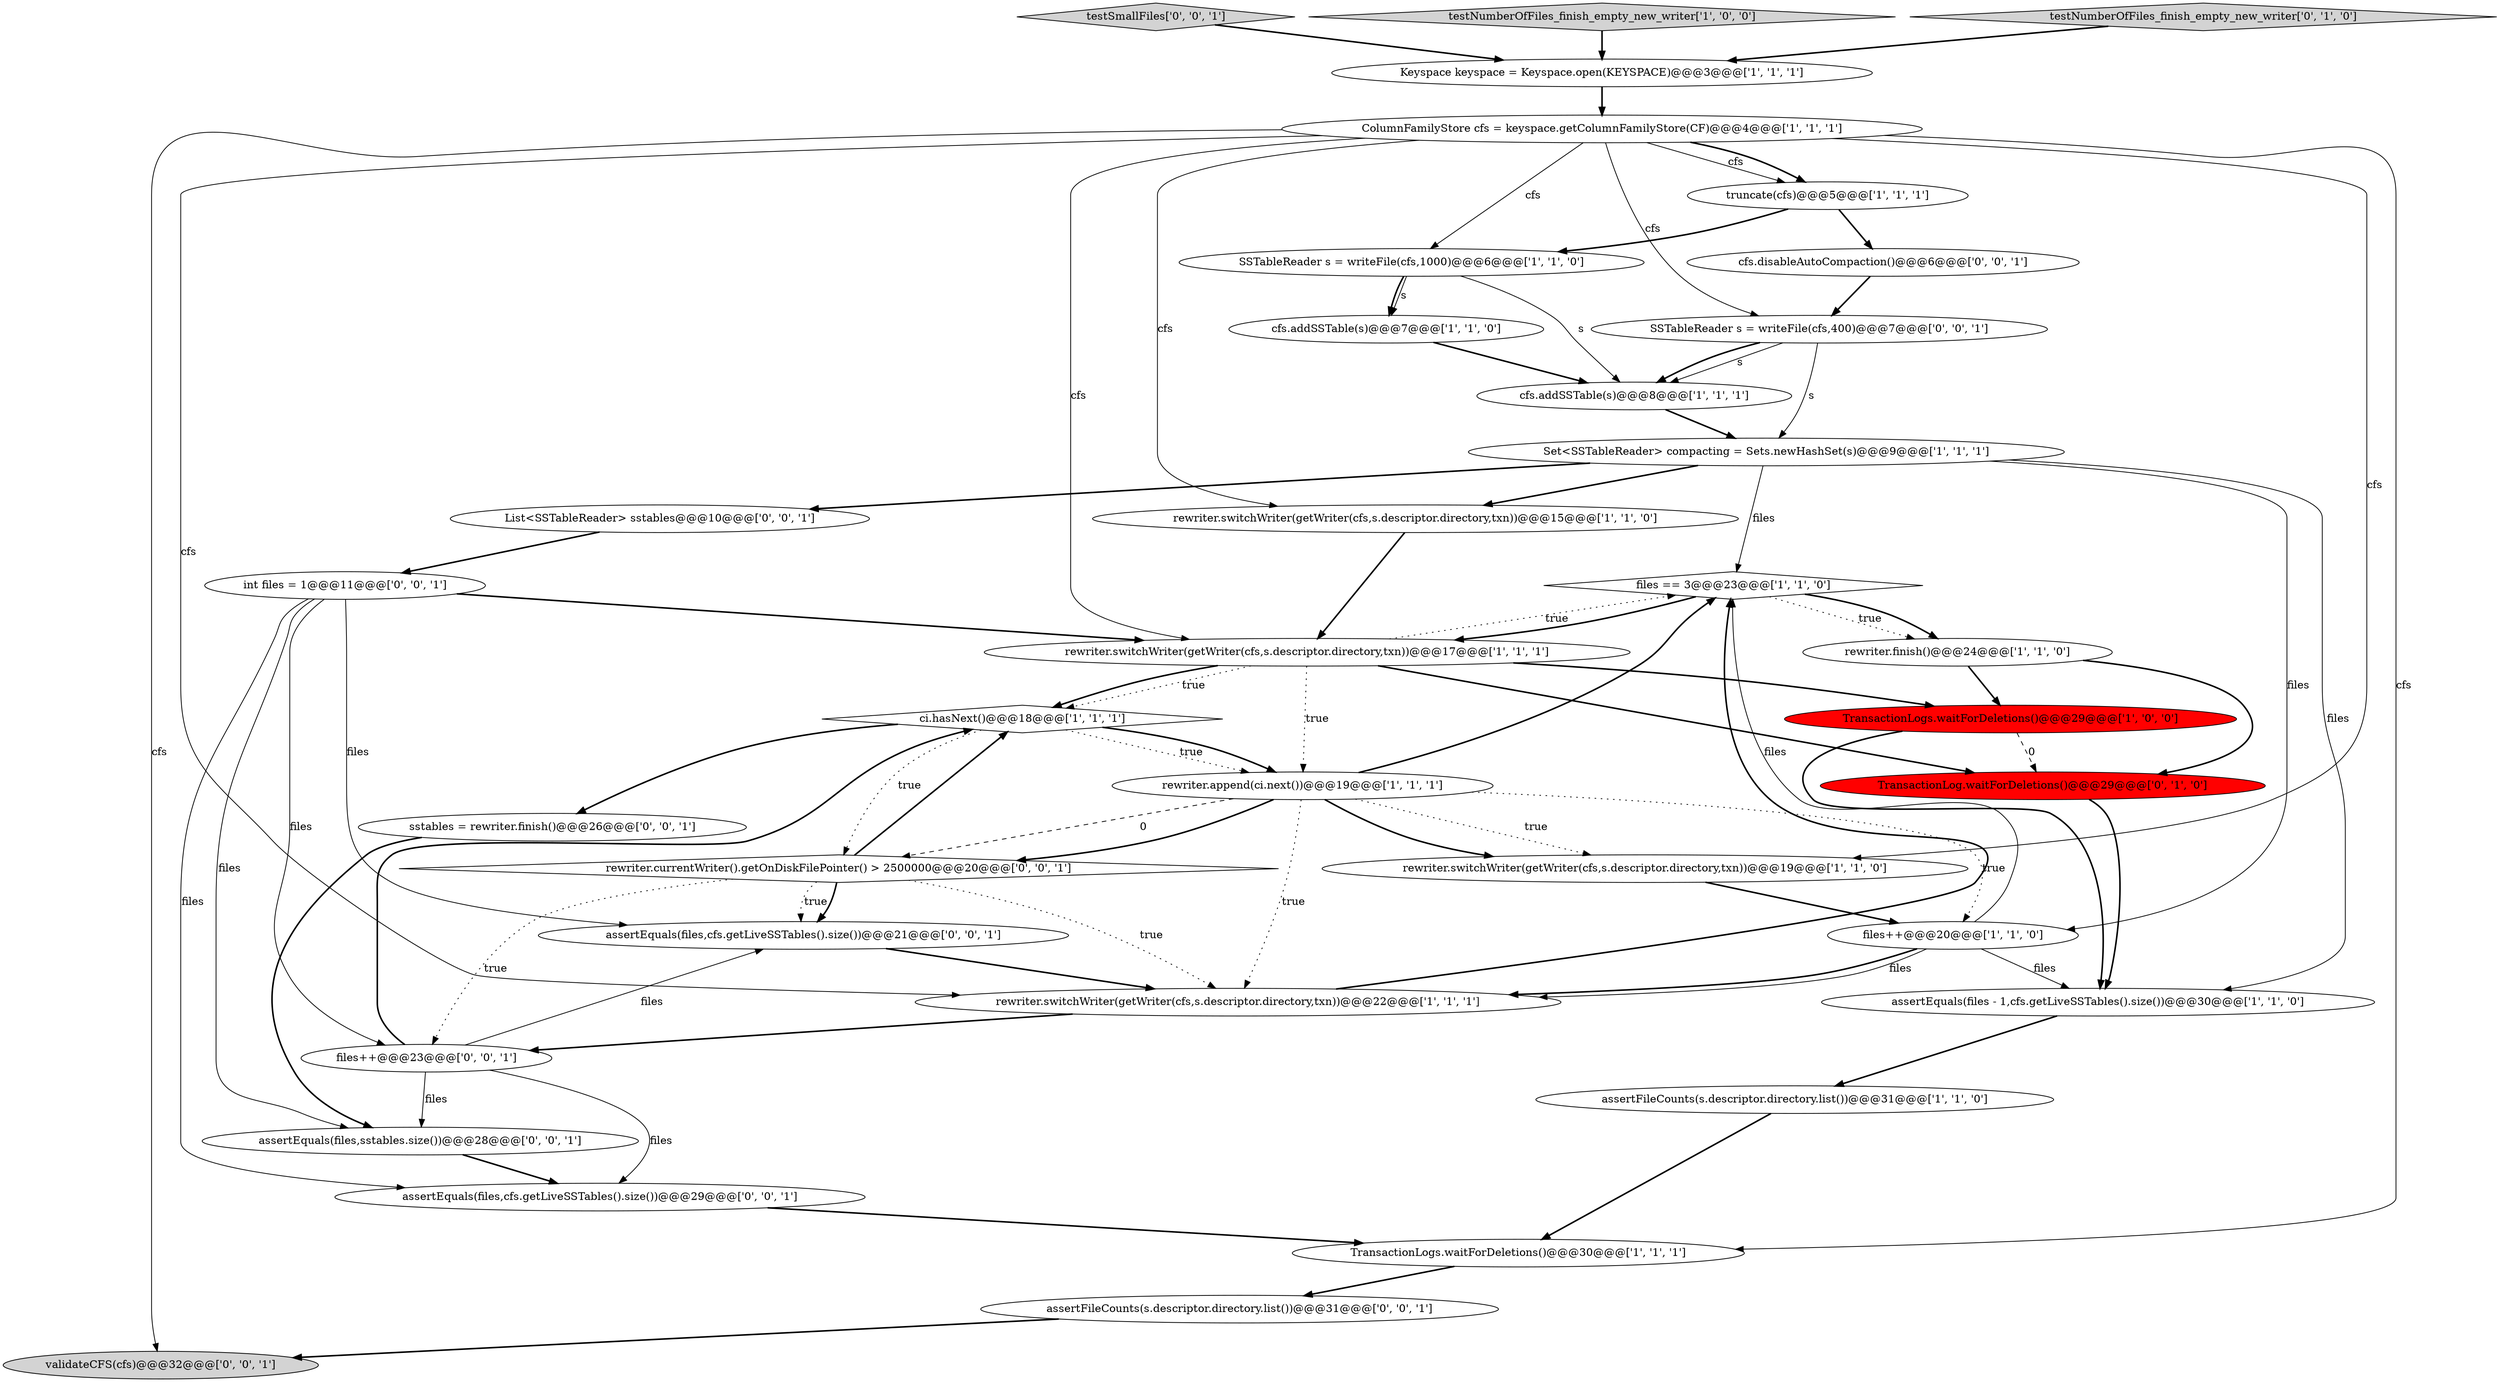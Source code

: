 digraph {
16 [style = filled, label = "SSTableReader s = writeFile(cfs,1000)@@@6@@@['1', '1', '0']", fillcolor = white, shape = ellipse image = "AAA0AAABBB1BBB"];
34 [style = filled, label = "int files = 1@@@11@@@['0', '0', '1']", fillcolor = white, shape = ellipse image = "AAA0AAABBB3BBB"];
3 [style = filled, label = "files == 3@@@23@@@['1', '1', '0']", fillcolor = white, shape = diamond image = "AAA0AAABBB1BBB"];
17 [style = filled, label = "TransactionLogs.waitForDeletions()@@@30@@@['1', '1', '1']", fillcolor = white, shape = ellipse image = "AAA0AAABBB1BBB"];
31 [style = filled, label = "testSmallFiles['0', '0', '1']", fillcolor = lightgray, shape = diamond image = "AAA0AAABBB3BBB"];
0 [style = filled, label = "cfs.addSSTable(s)@@@7@@@['1', '1', '0']", fillcolor = white, shape = ellipse image = "AAA0AAABBB1BBB"];
26 [style = filled, label = "validateCFS(cfs)@@@32@@@['0', '0', '1']", fillcolor = lightgray, shape = ellipse image = "AAA0AAABBB3BBB"];
29 [style = filled, label = "assertEquals(files,sstables.size())@@@28@@@['0', '0', '1']", fillcolor = white, shape = ellipse image = "AAA0AAABBB3BBB"];
32 [style = filled, label = "sstables = rewriter.finish()@@@26@@@['0', '0', '1']", fillcolor = white, shape = ellipse image = "AAA0AAABBB3BBB"];
9 [style = filled, label = "assertEquals(files - 1,cfs.getLiveSSTables().size())@@@30@@@['1', '1', '0']", fillcolor = white, shape = ellipse image = "AAA0AAABBB1BBB"];
33 [style = filled, label = "assertEquals(files,cfs.getLiveSSTables().size())@@@21@@@['0', '0', '1']", fillcolor = white, shape = ellipse image = "AAA0AAABBB3BBB"];
4 [style = filled, label = "testNumberOfFiles_finish_empty_new_writer['1', '0', '0']", fillcolor = lightgray, shape = diamond image = "AAA0AAABBB1BBB"];
24 [style = filled, label = "files++@@@23@@@['0', '0', '1']", fillcolor = white, shape = ellipse image = "AAA0AAABBB3BBB"];
35 [style = filled, label = "List<SSTableReader> sstables@@@10@@@['0', '0', '1']", fillcolor = white, shape = ellipse image = "AAA0AAABBB3BBB"];
13 [style = filled, label = "files++@@@20@@@['1', '1', '0']", fillcolor = white, shape = ellipse image = "AAA0AAABBB1BBB"];
30 [style = filled, label = "assertEquals(files,cfs.getLiveSSTables().size())@@@29@@@['0', '0', '1']", fillcolor = white, shape = ellipse image = "AAA0AAABBB3BBB"];
23 [style = filled, label = "cfs.disableAutoCompaction()@@@6@@@['0', '0', '1']", fillcolor = white, shape = ellipse image = "AAA0AAABBB3BBB"];
1 [style = filled, label = "cfs.addSSTable(s)@@@8@@@['1', '1', '1']", fillcolor = white, shape = ellipse image = "AAA0AAABBB1BBB"];
10 [style = filled, label = "TransactionLogs.waitForDeletions()@@@29@@@['1', '0', '0']", fillcolor = red, shape = ellipse image = "AAA1AAABBB1BBB"];
22 [style = filled, label = "testNumberOfFiles_finish_empty_new_writer['0', '1', '0']", fillcolor = lightgray, shape = diamond image = "AAA0AAABBB2BBB"];
12 [style = filled, label = "ColumnFamilyStore cfs = keyspace.getColumnFamilyStore(CF)@@@4@@@['1', '1', '1']", fillcolor = white, shape = ellipse image = "AAA0AAABBB1BBB"];
8 [style = filled, label = "Keyspace keyspace = Keyspace.open(KEYSPACE)@@@3@@@['1', '1', '1']", fillcolor = white, shape = ellipse image = "AAA0AAABBB1BBB"];
20 [style = filled, label = "rewriter.switchWriter(getWriter(cfs,s.descriptor.directory,txn))@@@17@@@['1', '1', '1']", fillcolor = white, shape = ellipse image = "AAA0AAABBB1BBB"];
25 [style = filled, label = "assertFileCounts(s.descriptor.directory.list())@@@31@@@['0', '0', '1']", fillcolor = white, shape = ellipse image = "AAA0AAABBB3BBB"];
7 [style = filled, label = "rewriter.switchWriter(getWriter(cfs,s.descriptor.directory,txn))@@@19@@@['1', '1', '0']", fillcolor = white, shape = ellipse image = "AAA0AAABBB1BBB"];
14 [style = filled, label = "rewriter.switchWriter(getWriter(cfs,s.descriptor.directory,txn))@@@22@@@['1', '1', '1']", fillcolor = white, shape = ellipse image = "AAA0AAABBB1BBB"];
27 [style = filled, label = "rewriter.currentWriter().getOnDiskFilePointer() > 2500000@@@20@@@['0', '0', '1']", fillcolor = white, shape = diamond image = "AAA0AAABBB3BBB"];
19 [style = filled, label = "truncate(cfs)@@@5@@@['1', '1', '1']", fillcolor = white, shape = ellipse image = "AAA0AAABBB1BBB"];
11 [style = filled, label = "ci.hasNext()@@@18@@@['1', '1', '1']", fillcolor = white, shape = diamond image = "AAA0AAABBB1BBB"];
5 [style = filled, label = "rewriter.append(ci.next())@@@19@@@['1', '1', '1']", fillcolor = white, shape = ellipse image = "AAA0AAABBB1BBB"];
21 [style = filled, label = "TransactionLog.waitForDeletions()@@@29@@@['0', '1', '0']", fillcolor = red, shape = ellipse image = "AAA1AAABBB2BBB"];
28 [style = filled, label = "SSTableReader s = writeFile(cfs,400)@@@7@@@['0', '0', '1']", fillcolor = white, shape = ellipse image = "AAA0AAABBB3BBB"];
18 [style = filled, label = "assertFileCounts(s.descriptor.directory.list())@@@31@@@['1', '1', '0']", fillcolor = white, shape = ellipse image = "AAA0AAABBB1BBB"];
6 [style = filled, label = "rewriter.finish()@@@24@@@['1', '1', '0']", fillcolor = white, shape = ellipse image = "AAA0AAABBB1BBB"];
2 [style = filled, label = "Set<SSTableReader> compacting = Sets.newHashSet(s)@@@9@@@['1', '1', '1']", fillcolor = white, shape = ellipse image = "AAA0AAABBB1BBB"];
15 [style = filled, label = "rewriter.switchWriter(getWriter(cfs,s.descriptor.directory,txn))@@@15@@@['1', '1', '0']", fillcolor = white, shape = ellipse image = "AAA0AAABBB1BBB"];
5->3 [style = bold, label=""];
14->3 [style = bold, label=""];
2->35 [style = bold, label=""];
14->24 [style = bold, label=""];
17->25 [style = bold, label=""];
27->14 [style = dotted, label="true"];
16->0 [style = bold, label=""];
12->7 [style = solid, label="cfs"];
34->20 [style = bold, label=""];
20->11 [style = dotted, label="true"];
29->30 [style = bold, label=""];
27->33 [style = dotted, label="true"];
24->33 [style = solid, label="files"];
12->15 [style = solid, label="cfs"];
3->6 [style = dotted, label="true"];
2->13 [style = solid, label="files"];
22->8 [style = bold, label=""];
23->28 [style = bold, label=""];
5->13 [style = dotted, label="true"];
24->11 [style = bold, label=""];
15->20 [style = bold, label=""];
34->33 [style = solid, label="files"];
28->2 [style = solid, label="s"];
2->15 [style = bold, label=""];
12->16 [style = solid, label="cfs"];
4->8 [style = bold, label=""];
16->0 [style = solid, label="s"];
27->33 [style = bold, label=""];
13->14 [style = bold, label=""];
12->20 [style = solid, label="cfs"];
28->1 [style = solid, label="s"];
16->1 [style = solid, label="s"];
12->17 [style = solid, label="cfs"];
11->5 [style = dotted, label="true"];
27->24 [style = dotted, label="true"];
34->29 [style = solid, label="files"];
2->9 [style = solid, label="files"];
20->5 [style = dotted, label="true"];
5->27 [style = dashed, label="0"];
21->9 [style = bold, label=""];
27->11 [style = bold, label=""];
5->7 [style = dotted, label="true"];
12->26 [style = solid, label="cfs"];
25->26 [style = bold, label=""];
13->9 [style = solid, label="files"];
20->3 [style = dotted, label="true"];
5->7 [style = bold, label=""];
24->30 [style = solid, label="files"];
35->34 [style = bold, label=""];
34->30 [style = solid, label="files"];
30->17 [style = bold, label=""];
6->21 [style = bold, label=""];
3->6 [style = bold, label=""];
11->32 [style = bold, label=""];
12->28 [style = solid, label="cfs"];
13->3 [style = solid, label="files"];
19->16 [style = bold, label=""];
11->5 [style = bold, label=""];
11->27 [style = dotted, label="true"];
9->18 [style = bold, label=""];
0->1 [style = bold, label=""];
6->10 [style = bold, label=""];
2->3 [style = solid, label="files"];
1->2 [style = bold, label=""];
10->9 [style = bold, label=""];
31->8 [style = bold, label=""];
8->12 [style = bold, label=""];
20->11 [style = bold, label=""];
7->13 [style = bold, label=""];
5->14 [style = dotted, label="true"];
33->14 [style = bold, label=""];
12->14 [style = solid, label="cfs"];
10->21 [style = dashed, label="0"];
13->14 [style = solid, label="files"];
18->17 [style = bold, label=""];
28->1 [style = bold, label=""];
34->24 [style = solid, label="files"];
20->10 [style = bold, label=""];
12->19 [style = solid, label="cfs"];
20->21 [style = bold, label=""];
32->29 [style = bold, label=""];
3->20 [style = bold, label=""];
19->23 [style = bold, label=""];
5->27 [style = bold, label=""];
12->19 [style = bold, label=""];
24->29 [style = solid, label="files"];
}
